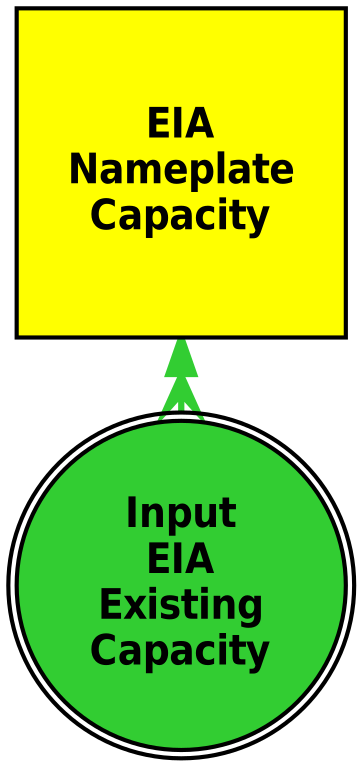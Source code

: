 digraph dependencies {
layers="one:two:three";
outputorder="edgesfirst";
nodesep=0.75;
EIA_Nameplate_Capacity [layer="two"] [style="filled"] [height="2.2"] [shape="box"] [fontsize="20"] [fillcolor="yellow"] [fontname="Helvetica-Narrow-Bold"] [fixedsize="true"] [label="EIA\nNameplate\nCapacity"] [width="2.2"] [penwidth="2"];
EIA_Nameplate_Capacity -> Input_EIA_Existing_Capacity [layer="one"] [arrowhead="crow"] [color="limegreen"] [arrowsize="1.75"] [dir="both"] [penwidth="3"];
Input_EIA_Existing_Capacity [layer="two"] [style="filled"] [height="2.2"] [shape="doublecircle"] [fontsize="20"] [fillcolor="limegreen"] [fontname="Helvetica-Narrow-Bold"] [fixedsize="true"] [label="Input\nEIA\nExisting\nCapacity"] [width="2.2"] [penwidth="2"];
}